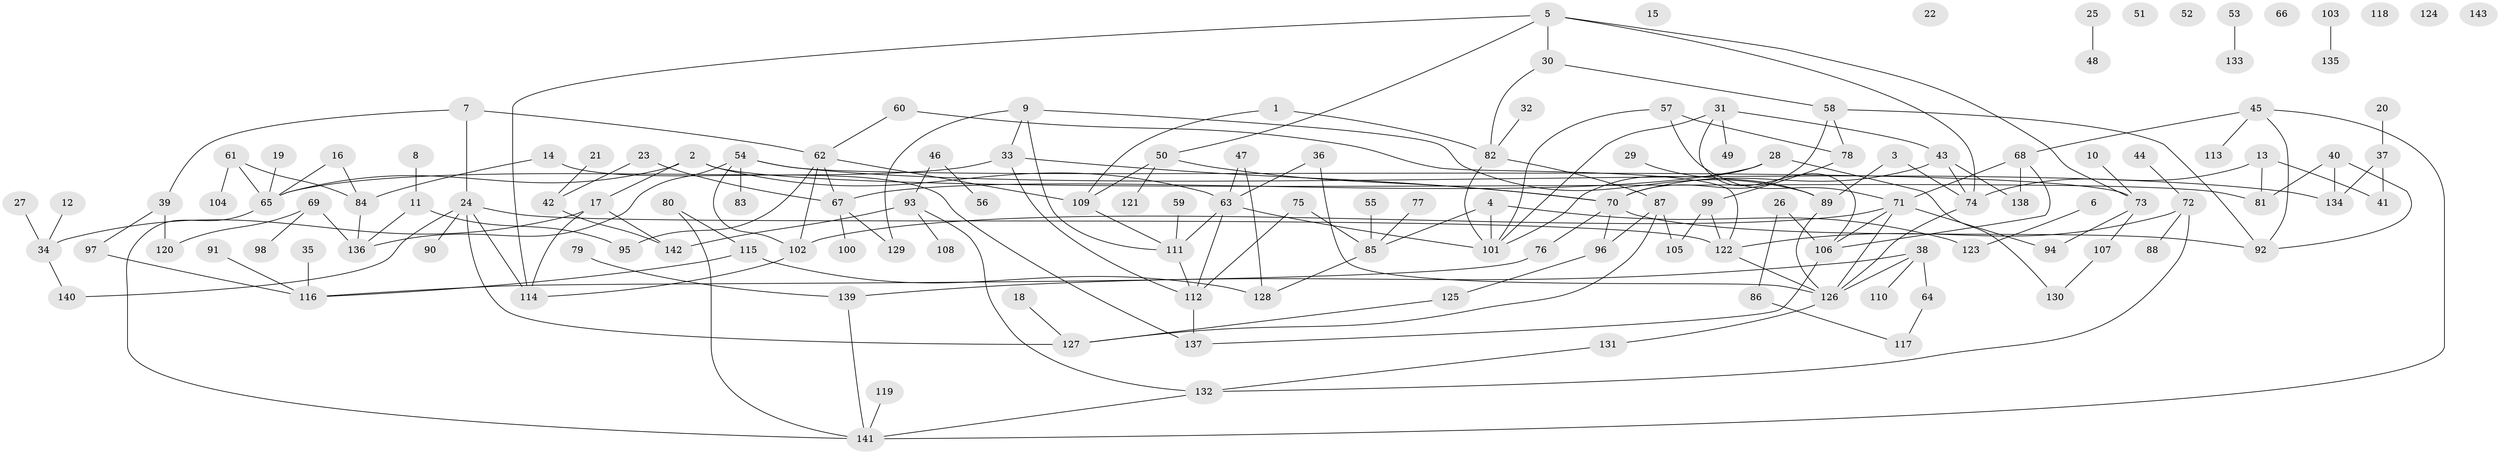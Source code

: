 // Generated by graph-tools (version 1.1) at 2025/39/03/09/25 04:39:20]
// undirected, 143 vertices, 189 edges
graph export_dot {
graph [start="1"]
  node [color=gray90,style=filled];
  1;
  2;
  3;
  4;
  5;
  6;
  7;
  8;
  9;
  10;
  11;
  12;
  13;
  14;
  15;
  16;
  17;
  18;
  19;
  20;
  21;
  22;
  23;
  24;
  25;
  26;
  27;
  28;
  29;
  30;
  31;
  32;
  33;
  34;
  35;
  36;
  37;
  38;
  39;
  40;
  41;
  42;
  43;
  44;
  45;
  46;
  47;
  48;
  49;
  50;
  51;
  52;
  53;
  54;
  55;
  56;
  57;
  58;
  59;
  60;
  61;
  62;
  63;
  64;
  65;
  66;
  67;
  68;
  69;
  70;
  71;
  72;
  73;
  74;
  75;
  76;
  77;
  78;
  79;
  80;
  81;
  82;
  83;
  84;
  85;
  86;
  87;
  88;
  89;
  90;
  91;
  92;
  93;
  94;
  95;
  96;
  97;
  98;
  99;
  100;
  101;
  102;
  103;
  104;
  105;
  106;
  107;
  108;
  109;
  110;
  111;
  112;
  113;
  114;
  115;
  116;
  117;
  118;
  119;
  120;
  121;
  122;
  123;
  124;
  125;
  126;
  127;
  128;
  129;
  130;
  131;
  132;
  133;
  134;
  135;
  136;
  137;
  138;
  139;
  140;
  141;
  142;
  143;
  1 -- 82;
  1 -- 109;
  2 -- 17;
  2 -- 63;
  2 -- 65;
  2 -- 81;
  3 -- 74;
  3 -- 89;
  4 -- 85;
  4 -- 101;
  4 -- 123;
  5 -- 30;
  5 -- 50;
  5 -- 73;
  5 -- 74;
  5 -- 114;
  6 -- 123;
  7 -- 24;
  7 -- 39;
  7 -- 62;
  8 -- 11;
  9 -- 33;
  9 -- 89;
  9 -- 111;
  9 -- 129;
  10 -- 73;
  11 -- 95;
  11 -- 136;
  12 -- 34;
  13 -- 41;
  13 -- 74;
  13 -- 81;
  14 -- 84;
  14 -- 137;
  16 -- 65;
  16 -- 84;
  17 -- 34;
  17 -- 114;
  17 -- 142;
  18 -- 127;
  19 -- 65;
  20 -- 37;
  21 -- 42;
  23 -- 42;
  23 -- 67;
  24 -- 90;
  24 -- 114;
  24 -- 122;
  24 -- 127;
  24 -- 140;
  25 -- 48;
  26 -- 86;
  26 -- 106;
  27 -- 34;
  28 -- 67;
  28 -- 101;
  28 -- 130;
  29 -- 89;
  30 -- 58;
  30 -- 82;
  31 -- 43;
  31 -- 49;
  31 -- 101;
  31 -- 106;
  32 -- 82;
  33 -- 65;
  33 -- 70;
  33 -- 112;
  34 -- 140;
  35 -- 116;
  36 -- 63;
  36 -- 126;
  37 -- 41;
  37 -- 134;
  38 -- 64;
  38 -- 110;
  38 -- 126;
  38 -- 139;
  39 -- 97;
  39 -- 120;
  40 -- 81;
  40 -- 92;
  40 -- 134;
  42 -- 142;
  43 -- 70;
  43 -- 74;
  43 -- 138;
  44 -- 72;
  45 -- 68;
  45 -- 92;
  45 -- 113;
  45 -- 141;
  46 -- 56;
  46 -- 93;
  47 -- 63;
  47 -- 128;
  50 -- 70;
  50 -- 109;
  50 -- 121;
  53 -- 133;
  54 -- 73;
  54 -- 83;
  54 -- 102;
  54 -- 134;
  54 -- 136;
  55 -- 85;
  57 -- 71;
  57 -- 78;
  57 -- 101;
  58 -- 70;
  58 -- 78;
  58 -- 92;
  59 -- 111;
  60 -- 62;
  60 -- 122;
  61 -- 65;
  61 -- 84;
  61 -- 104;
  62 -- 67;
  62 -- 95;
  62 -- 102;
  62 -- 109;
  63 -- 101;
  63 -- 111;
  63 -- 112;
  64 -- 117;
  65 -- 141;
  67 -- 100;
  67 -- 129;
  68 -- 71;
  68 -- 106;
  68 -- 138;
  69 -- 98;
  69 -- 120;
  69 -- 136;
  70 -- 76;
  70 -- 92;
  70 -- 96;
  71 -- 94;
  71 -- 102;
  71 -- 106;
  71 -- 126;
  72 -- 88;
  72 -- 122;
  72 -- 132;
  73 -- 94;
  73 -- 107;
  74 -- 126;
  75 -- 85;
  75 -- 112;
  76 -- 116;
  77 -- 85;
  78 -- 99;
  79 -- 139;
  80 -- 115;
  80 -- 141;
  82 -- 87;
  82 -- 101;
  84 -- 136;
  85 -- 128;
  86 -- 117;
  87 -- 96;
  87 -- 105;
  87 -- 127;
  89 -- 126;
  91 -- 116;
  93 -- 108;
  93 -- 132;
  93 -- 142;
  96 -- 125;
  97 -- 116;
  99 -- 105;
  99 -- 122;
  102 -- 114;
  103 -- 135;
  106 -- 137;
  107 -- 130;
  109 -- 111;
  111 -- 112;
  112 -- 137;
  115 -- 116;
  115 -- 128;
  119 -- 141;
  122 -- 126;
  125 -- 127;
  126 -- 131;
  131 -- 132;
  132 -- 141;
  139 -- 141;
}
